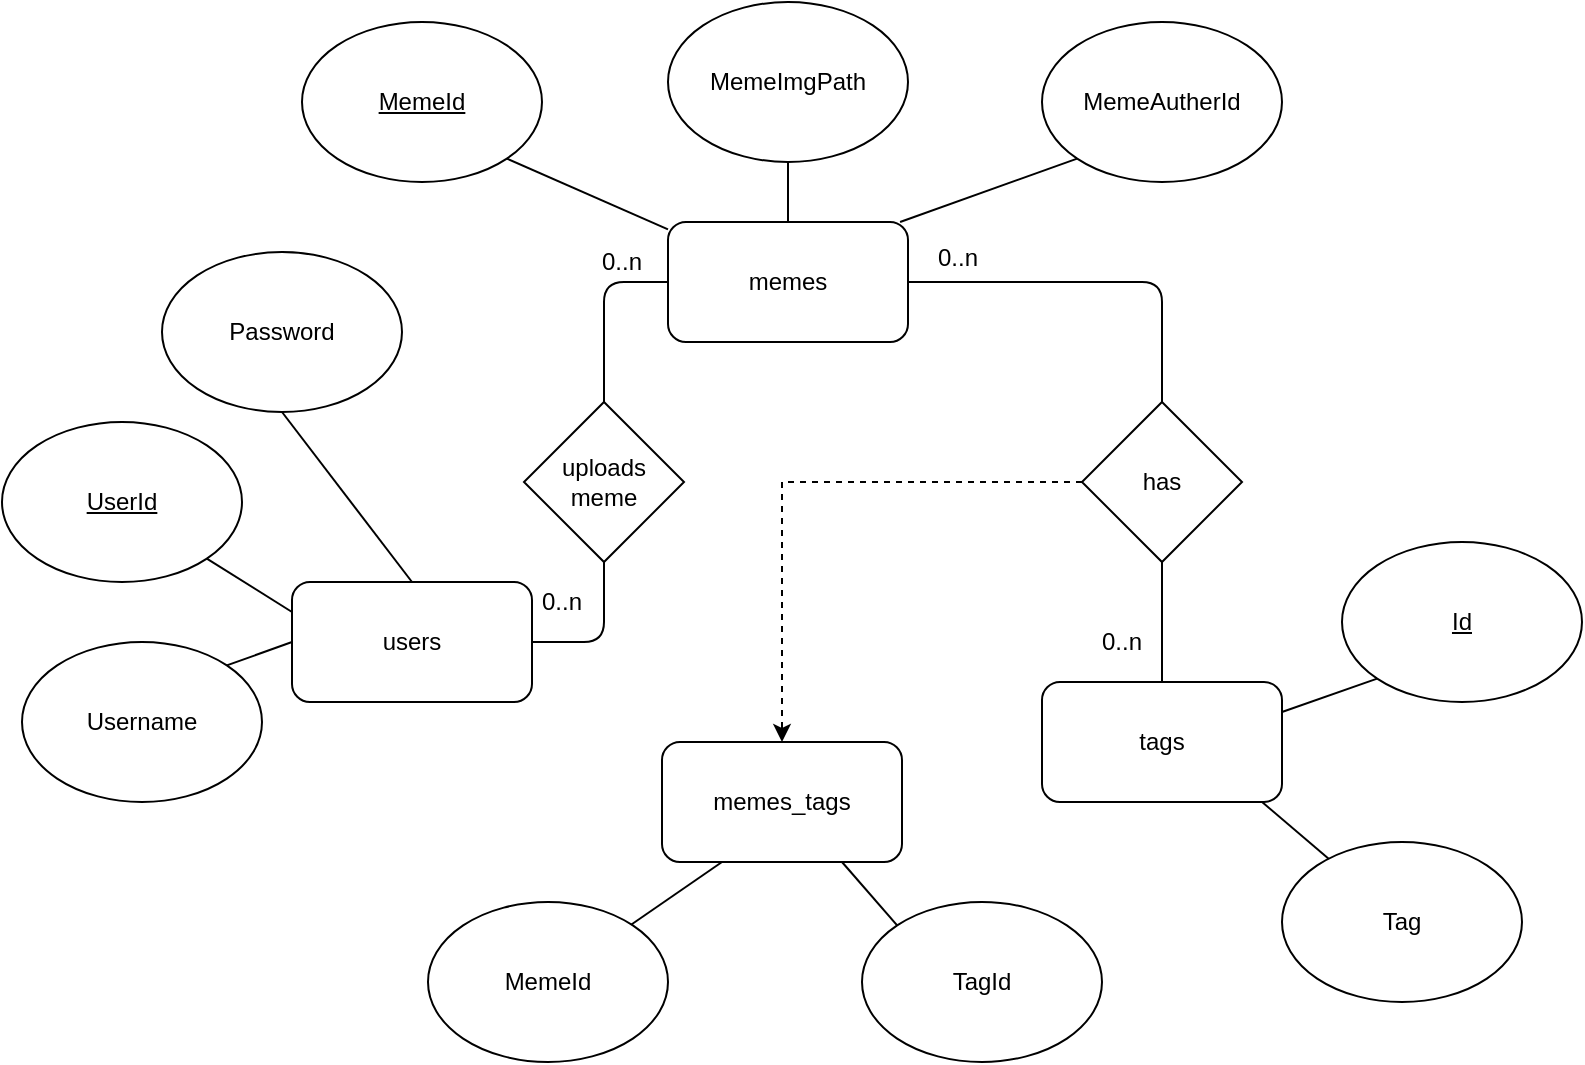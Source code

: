 <mxfile version="10.6.5" type="google"><diagram id="Zm1SWIJKs0HWoP9cFE2E" name="Page-1"><mxGraphModel dx="1394" dy="764" grid="1" gridSize="10" guides="1" tooltips="1" connect="1" arrows="1" fold="1" page="1" pageScale="1" pageWidth="827" pageHeight="1169" math="0" shadow="0"><root><mxCell id="0"/><mxCell id="1" parent="0"/><mxCell id="RlNba6rn1XArQXae1Mrr-1" value="memes" style="rounded=1;whiteSpace=wrap;html=1;" parent="1" vertex="1"><mxGeometry x="353" y="130" width="120" height="60" as="geometry"/></mxCell><mxCell id="RlNba6rn1XArQXae1Mrr-2" value="&lt;u&gt;MemeId&lt;/u&gt;" style="ellipse;whiteSpace=wrap;html=1;" parent="1" vertex="1"><mxGeometry x="170" y="30" width="120" height="80" as="geometry"/></mxCell><mxCell id="RlNba6rn1XArQXae1Mrr-3" value="MemeImgPath" style="ellipse;whiteSpace=wrap;html=1;" parent="1" vertex="1"><mxGeometry x="353" y="20" width="120" height="80" as="geometry"/></mxCell><mxCell id="RlNba6rn1XArQXae1Mrr-4" value="MemeAutherId" style="ellipse;whiteSpace=wrap;html=1;" parent="1" vertex="1"><mxGeometry x="540" y="30" width="120" height="80" as="geometry"/></mxCell><mxCell id="RlNba6rn1XArQXae1Mrr-5" value="" style="endArrow=none;html=1;entryX=1;entryY=1;entryDx=0;entryDy=0;" parent="1" source="RlNba6rn1XArQXae1Mrr-1" target="RlNba6rn1XArQXae1Mrr-2" edge="1"><mxGeometry width="50" height="50" relative="1" as="geometry"><mxPoint x="170" y="260" as="sourcePoint"/><mxPoint x="220" y="210" as="targetPoint"/></mxGeometry></mxCell><mxCell id="RlNba6rn1XArQXae1Mrr-6" value="" style="endArrow=none;html=1;entryX=0.5;entryY=1;entryDx=0;entryDy=0;exitX=0.5;exitY=0;exitDx=0;exitDy=0;" parent="1" source="RlNba6rn1XArQXae1Mrr-1" target="RlNba6rn1XArQXae1Mrr-3" edge="1"><mxGeometry width="50" height="50" relative="1" as="geometry"><mxPoint x="363" y="143.617" as="sourcePoint"/><mxPoint x="282" y="108" as="targetPoint"/></mxGeometry></mxCell><mxCell id="RlNba6rn1XArQXae1Mrr-7" value="" style="endArrow=none;html=1;entryX=0;entryY=1;entryDx=0;entryDy=0;exitX=0.967;exitY=0;exitDx=0;exitDy=0;exitPerimeter=0;" parent="1" source="RlNba6rn1XArQXae1Mrr-1" target="RlNba6rn1XArQXae1Mrr-4" edge="1"><mxGeometry width="50" height="50" relative="1" as="geometry"><mxPoint x="520" y="140" as="sourcePoint"/><mxPoint x="292" y="118" as="targetPoint"/></mxGeometry></mxCell><mxCell id="RlNba6rn1XArQXae1Mrr-8" value="users" style="rounded=1;whiteSpace=wrap;html=1;" parent="1" vertex="1"><mxGeometry x="165" y="310" width="120" height="60" as="geometry"/></mxCell><mxCell id="RlNba6rn1XArQXae1Mrr-9" value="&lt;u&gt;UserId&lt;/u&gt;" style="ellipse;whiteSpace=wrap;html=1;" parent="1" vertex="1"><mxGeometry x="20" y="230" width="120" height="80" as="geometry"/></mxCell><mxCell id="RlNba6rn1XArQXae1Mrr-10" value="Username" style="ellipse;whiteSpace=wrap;html=1;" parent="1" vertex="1"><mxGeometry x="30" y="340" width="120" height="80" as="geometry"/></mxCell><mxCell id="RlNba6rn1XArQXae1Mrr-11" value="Password" style="ellipse;whiteSpace=wrap;html=1;" parent="1" vertex="1"><mxGeometry x="100" y="145" width="120" height="80" as="geometry"/></mxCell><mxCell id="RlNba6rn1XArQXae1Mrr-12" value="" style="endArrow=none;html=1;entryX=1;entryY=0;entryDx=0;entryDy=0;exitX=0;exitY=0.5;exitDx=0;exitDy=0;" parent="1" source="RlNba6rn1XArQXae1Mrr-8" target="RlNba6rn1XArQXae1Mrr-10" edge="1"><mxGeometry width="50" height="50" relative="1" as="geometry"><mxPoint x="20" y="490" as="sourcePoint"/><mxPoint x="70" y="440" as="targetPoint"/></mxGeometry></mxCell><mxCell id="RlNba6rn1XArQXae1Mrr-13" value="" style="endArrow=none;html=1;entryX=1;entryY=1;entryDx=0;entryDy=0;exitX=0;exitY=0.25;exitDx=0;exitDy=0;" parent="1" source="RlNba6rn1XArQXae1Mrr-8" target="RlNba6rn1XArQXae1Mrr-9" edge="1"><mxGeometry width="50" height="50" relative="1" as="geometry"><mxPoint x="190" y="298" as="sourcePoint"/><mxPoint x="142" y="362" as="targetPoint"/></mxGeometry></mxCell><mxCell id="RlNba6rn1XArQXae1Mrr-14" value="" style="endArrow=none;html=1;entryX=0.5;entryY=1;entryDx=0;entryDy=0;exitX=0.5;exitY=0;exitDx=0;exitDy=0;" parent="1" source="RlNba6rn1XArQXae1Mrr-8" target="RlNba6rn1XArQXae1Mrr-11" edge="1"><mxGeometry width="50" height="50" relative="1" as="geometry"><mxPoint x="200" y="350" as="sourcePoint"/><mxPoint x="152" y="372" as="targetPoint"/></mxGeometry></mxCell><mxCell id="RlNba6rn1XArQXae1Mrr-18" value="0..n&lt;br&gt;" style="text;html=1;strokeColor=none;fillColor=none;align=center;verticalAlign=middle;whiteSpace=wrap;rounded=0;" parent="1" vertex="1"><mxGeometry x="280" y="310" width="40" height="20" as="geometry"/></mxCell><mxCell id="RlNba6rn1XArQXae1Mrr-19" value="0..n&lt;br&gt;" style="text;html=1;strokeColor=none;fillColor=none;align=center;verticalAlign=middle;whiteSpace=wrap;rounded=0;" parent="1" vertex="1"><mxGeometry x="310" y="140" width="40" height="20" as="geometry"/></mxCell><mxCell id="RlNba6rn1XArQXae1Mrr-20" value="tags" style="rounded=1;whiteSpace=wrap;html=1;" parent="1" vertex="1"><mxGeometry x="540" y="360" width="120" height="60" as="geometry"/></mxCell><mxCell id="RlNba6rn1XArQXae1Mrr-21" value="&lt;u&gt;Id&lt;/u&gt;" style="ellipse;whiteSpace=wrap;html=1;" parent="1" vertex="1"><mxGeometry x="690" y="290" width="120" height="80" as="geometry"/></mxCell><mxCell id="RlNba6rn1XArQXae1Mrr-22" value="Tag" style="ellipse;whiteSpace=wrap;html=1;" parent="1" vertex="1"><mxGeometry x="660" y="440" width="120" height="80" as="geometry"/></mxCell><mxCell id="RlNba6rn1XArQXae1Mrr-24" value="" style="endArrow=none;html=1;entryX=0.917;entryY=1;entryDx=0;entryDy=0;entryPerimeter=0;" parent="1" source="RlNba6rn1XArQXae1Mrr-22" target="RlNba6rn1XArQXae1Mrr-20" edge="1"><mxGeometry width="50" height="50" relative="1" as="geometry"><mxPoint x="530" y="490" as="sourcePoint"/><mxPoint x="580" y="440" as="targetPoint"/></mxGeometry></mxCell><mxCell id="RlNba6rn1XArQXae1Mrr-25" value="" style="endArrow=none;html=1;entryX=1;entryY=0.25;entryDx=0;entryDy=0;exitX=0;exitY=1;exitDx=0;exitDy=0;" parent="1" source="RlNba6rn1XArQXae1Mrr-21" target="RlNba6rn1XArQXae1Mrr-20" edge="1"><mxGeometry width="50" height="50" relative="1" as="geometry"><mxPoint x="704.204" y="453.886" as="sourcePoint"/><mxPoint x="680" y="420" as="targetPoint"/></mxGeometry></mxCell><mxCell id="RlNba6rn1XArQXae1Mrr-15" value="uploads&lt;br&gt;meme&lt;br&gt;" style="rhombus;whiteSpace=wrap;html=1;" parent="1" vertex="1"><mxGeometry x="281" y="220" width="80" height="80" as="geometry"/></mxCell><mxCell id="RlNba6rn1XArQXae1Mrr-33" value="" style="endArrow=none;html=1;strokeColor=#000000;entryX=0.5;entryY=1;entryDx=0;entryDy=0;exitX=1;exitY=0.5;exitDx=0;exitDy=0;" parent="1" source="RlNba6rn1XArQXae1Mrr-8" target="RlNba6rn1XArQXae1Mrr-15" edge="1"><mxGeometry width="50" height="50" relative="1" as="geometry"><mxPoint x="320" y="340" as="sourcePoint"/><mxPoint x="301" y="445" as="targetPoint"/><Array as="points"><mxPoint x="321" y="340"/></Array></mxGeometry></mxCell><mxCell id="RlNba6rn1XArQXae1Mrr-34" value="" style="endArrow=none;html=1;entryX=0.5;entryY=0;entryDx=0;entryDy=0;exitX=0;exitY=0.5;exitDx=0;exitDy=0;" parent="1" source="RlNba6rn1XArQXae1Mrr-1" target="RlNba6rn1XArQXae1Mrr-15" edge="1"><mxGeometry width="50" height="50" relative="1" as="geometry"><mxPoint x="714.204" y="463.886" as="sourcePoint"/><mxPoint x="690" y="430" as="targetPoint"/><Array as="points"><mxPoint x="321" y="160"/></Array></mxGeometry></mxCell><mxCell id="RlNba6rn1XArQXae1Mrr-36" value="" style="endArrow=none;html=1;strokeColor=#000000;entryX=1;entryY=0.5;entryDx=0;entryDy=0;exitX=0.5;exitY=0;exitDx=0;exitDy=0;" parent="1" source="RlNba6rn1XArQXae1Mrr-20" target="RlNba6rn1XArQXae1Mrr-1" edge="1"><mxGeometry width="50" height="50" relative="1" as="geometry"><mxPoint x="400" y="350" as="sourcePoint"/><mxPoint x="450" y="300" as="targetPoint"/><Array as="points"><mxPoint x="600" y="160"/></Array></mxGeometry></mxCell><mxCell id="XKG6x7aRG6FhipAfprqT-1" style="edgeStyle=orthogonalEdgeStyle;rounded=0;orthogonalLoop=1;jettySize=auto;html=1;exitX=0;exitY=0.5;exitDx=0;exitDy=0;entryX=0.5;entryY=0;entryDx=0;entryDy=0;strokeColor=#000000;dashed=1;" edge="1" parent="1" source="RlNba6rn1XArQXae1Mrr-37" target="RlNba6rn1XArQXae1Mrr-42"><mxGeometry relative="1" as="geometry"/></mxCell><mxCell id="RlNba6rn1XArQXae1Mrr-37" value="has" style="rhombus;whiteSpace=wrap;html=1;" parent="1" vertex="1"><mxGeometry x="560" y="220" width="80" height="80" as="geometry"/></mxCell><mxCell id="RlNba6rn1XArQXae1Mrr-38" value="0..n&lt;br&gt;" style="text;html=1;strokeColor=none;fillColor=none;align=center;verticalAlign=middle;whiteSpace=wrap;rounded=0;" parent="1" vertex="1"><mxGeometry x="478" y="138" width="40" height="20" as="geometry"/></mxCell><mxCell id="RlNba6rn1XArQXae1Mrr-41" value="0..n&lt;br&gt;" style="text;html=1;strokeColor=none;fillColor=none;align=center;verticalAlign=middle;whiteSpace=wrap;rounded=0;" parent="1" vertex="1"><mxGeometry x="560" y="330" width="40" height="20" as="geometry"/></mxCell><mxCell id="RlNba6rn1XArQXae1Mrr-42" value="memes_tags&lt;br&gt;" style="rounded=1;whiteSpace=wrap;html=1;" parent="1" vertex="1"><mxGeometry x="350" y="390" width="120" height="60" as="geometry"/></mxCell><mxCell id="RlNba6rn1XArQXae1Mrr-43" value="MemeId" style="ellipse;whiteSpace=wrap;html=1;" parent="1" vertex="1"><mxGeometry x="233" y="470" width="120" height="80" as="geometry"/></mxCell><mxCell id="RlNba6rn1XArQXae1Mrr-44" value="TagId" style="ellipse;whiteSpace=wrap;html=1;" parent="1" vertex="1"><mxGeometry x="450" y="470" width="120" height="80" as="geometry"/></mxCell><mxCell id="RlNba6rn1XArQXae1Mrr-48" value="" style="endArrow=none;html=1;strokeColor=#000000;entryX=0.25;entryY=1;entryDx=0;entryDy=0;" parent="1" source="RlNba6rn1XArQXae1Mrr-43" target="RlNba6rn1XArQXae1Mrr-42" edge="1"><mxGeometry width="50" height="50" relative="1" as="geometry"><mxPoint x="270" y="470" as="sourcePoint"/><mxPoint x="360" y="440" as="targetPoint"/></mxGeometry></mxCell><mxCell id="RlNba6rn1XArQXae1Mrr-49" value="" style="endArrow=none;html=1;strokeColor=#000000;entryX=0.75;entryY=1;entryDx=0;entryDy=0;exitX=0;exitY=0;exitDx=0;exitDy=0;" parent="1" source="RlNba6rn1XArQXae1Mrr-44" target="RlNba6rn1XArQXae1Mrr-42" edge="1"><mxGeometry width="50" height="50" relative="1" as="geometry"><mxPoint x="347.073" y="498.037" as="sourcePoint"/><mxPoint x="390" y="460" as="targetPoint"/></mxGeometry></mxCell></root></mxGraphModel></diagram></mxfile>